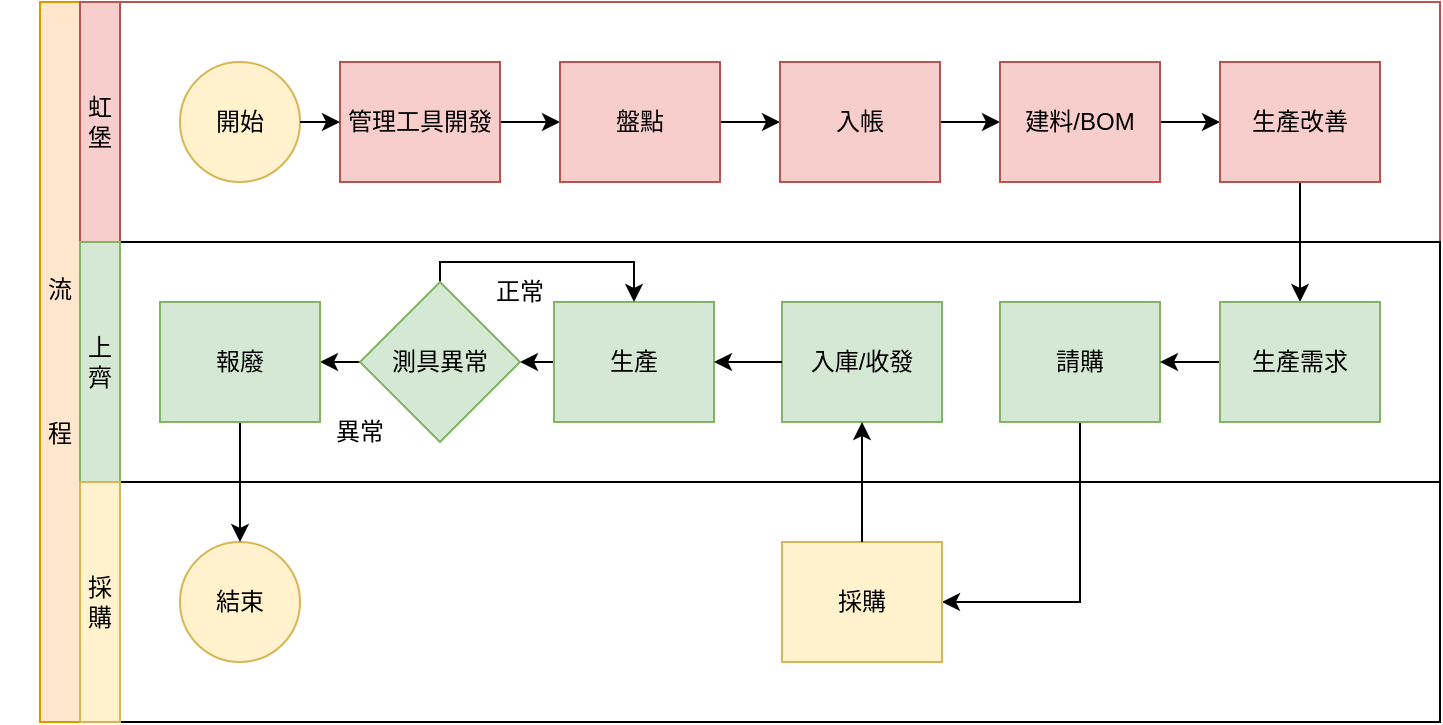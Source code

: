 <mxfile version="26.2.13">
  <diagram id="prtHgNgQTEPvFCAcTncT" name="測具管理流程">
    <mxGraphModel dx="788" dy="469" grid="1" gridSize="10" guides="1" tooltips="1" connect="1" arrows="1" fold="1" page="1" pageScale="1" pageWidth="827" pageHeight="1169" math="0" shadow="0">
      <root>
        <mxCell id="0" />
        <mxCell id="1" parent="0" />
        <mxCell id="dNxyNK7c78bLwvsdeMH5-19" value="" style="swimlane;html=1;childLayout=stackLayout;resizeParent=1;resizeParentMax=0;horizontal=0;startSize=20;horizontalStack=0;fillColor=#ffe6cc;strokeColor=#d79b00;" parent="1" vertex="1">
          <mxGeometry x="70" width="700" height="360" as="geometry" />
        </mxCell>
        <mxCell id="dNxyNK7c78bLwvsdeMH5-21" value="" style="swimlane;html=1;startSize=20;horizontal=0;fillColor=#f8cecc;strokeColor=#b85450;" parent="dNxyNK7c78bLwvsdeMH5-19" vertex="1">
          <mxGeometry x="20" width="680" height="120" as="geometry" />
        </mxCell>
        <mxCell id="L2ft9QLMv21xo7cT4s58-15" value="虹堡" style="text;html=1;align=center;verticalAlign=middle;whiteSpace=wrap;rounded=0;fillColor=#f8cecc;strokeColor=#b85450;" vertex="1" parent="dNxyNK7c78bLwvsdeMH5-21">
          <mxGeometry width="20" height="120" as="geometry" />
        </mxCell>
        <mxCell id="L2ft9QLMv21xo7cT4s58-18" value="Lane 3" style="swimlane;html=1;startSize=20;horizontal=0;" vertex="1" parent="dNxyNK7c78bLwvsdeMH5-19">
          <mxGeometry x="20" y="120" width="680" height="120" as="geometry">
            <mxRectangle x="20" y="240" width="430" height="30" as="alternateBounds" />
          </mxGeometry>
        </mxCell>
        <mxCell id="L2ft9QLMv21xo7cT4s58-22" value="上齊" style="text;html=1;align=center;verticalAlign=middle;whiteSpace=wrap;rounded=0;fillColor=#d5e8d4;strokeColor=#82b366;" vertex="1" parent="L2ft9QLMv21xo7cT4s58-18">
          <mxGeometry width="20" height="120" as="geometry" />
        </mxCell>
        <mxCell id="5UaB6JQAGh2B4dXYci5Y-14" value="流&lt;br&gt;&lt;br&gt;&lt;br&gt;&lt;br&gt;&lt;br&gt;程" style="text;html=1;align=center;verticalAlign=middle;whiteSpace=wrap;rounded=0;" vertex="1" parent="L2ft9QLMv21xo7cT4s58-18">
          <mxGeometry x="-40" y="45" width="60" height="30" as="geometry" />
        </mxCell>
        <mxCell id="L2ft9QLMv21xo7cT4s58-48" style="edgeStyle=orthogonalEdgeStyle;rounded=0;orthogonalLoop=1;jettySize=auto;html=1;entryX=0;entryY=0.5;entryDx=0;entryDy=0;" edge="1" parent="L2ft9QLMv21xo7cT4s58-18" source="dNxyNK7c78bLwvsdeMH5-26" target="L2ft9QLMv21xo7cT4s58-20">
          <mxGeometry relative="1" as="geometry" />
        </mxCell>
        <mxCell id="dNxyNK7c78bLwvsdeMH5-26" value="管理工具開發" style="rounded=0;whiteSpace=wrap;html=1;fontFamily=Helvetica;fontSize=12;align=center;fillColor=#f8cecc;strokeColor=#b85450;" parent="L2ft9QLMv21xo7cT4s58-18" vertex="1">
          <mxGeometry x="130" y="-90" width="80" height="60" as="geometry" />
        </mxCell>
        <mxCell id="dNxyNK7c78bLwvsdeMH5-23" value="開始" style="ellipse;whiteSpace=wrap;html=1;fillColor=#fff2cc;strokeColor=#d6b656;" parent="L2ft9QLMv21xo7cT4s58-18" vertex="1">
          <mxGeometry x="50" y="-90" width="60" height="60" as="geometry" />
        </mxCell>
        <mxCell id="L2ft9QLMv21xo7cT4s58-50" style="edgeStyle=orthogonalEdgeStyle;rounded=0;orthogonalLoop=1;jettySize=auto;html=1;entryX=0;entryY=0.5;entryDx=0;entryDy=0;" edge="1" parent="L2ft9QLMv21xo7cT4s58-18" source="L2ft9QLMv21xo7cT4s58-20" target="dNxyNK7c78bLwvsdeMH5-34">
          <mxGeometry relative="1" as="geometry" />
        </mxCell>
        <mxCell id="L2ft9QLMv21xo7cT4s58-20" value="盤點" style="rounded=0;whiteSpace=wrap;html=1;fontFamily=Helvetica;fontSize=12;align=center;fillColor=#f8cecc;strokeColor=#b85450;" vertex="1" parent="L2ft9QLMv21xo7cT4s58-18">
          <mxGeometry x="240" y="-90" width="80" height="60" as="geometry" />
        </mxCell>
        <mxCell id="L2ft9QLMv21xo7cT4s58-52" style="edgeStyle=orthogonalEdgeStyle;rounded=0;orthogonalLoop=1;jettySize=auto;html=1;entryX=0;entryY=0.5;entryDx=0;entryDy=0;" edge="1" parent="L2ft9QLMv21xo7cT4s58-18" source="dNxyNK7c78bLwvsdeMH5-34" target="L2ft9QLMv21xo7cT4s58-51">
          <mxGeometry relative="1" as="geometry" />
        </mxCell>
        <mxCell id="dNxyNK7c78bLwvsdeMH5-34" value="入帳" style="rounded=0;whiteSpace=wrap;html=1;fontFamily=Helvetica;fontSize=12;align=center;fillColor=#f8cecc;strokeColor=#b85450;" parent="L2ft9QLMv21xo7cT4s58-18" vertex="1">
          <mxGeometry x="350" y="-90" width="80" height="60" as="geometry" />
        </mxCell>
        <mxCell id="5UaB6JQAGh2B4dXYci5Y-5" style="edgeStyle=orthogonalEdgeStyle;rounded=0;orthogonalLoop=1;jettySize=auto;html=1;entryX=0;entryY=0.5;entryDx=0;entryDy=0;" edge="1" parent="L2ft9QLMv21xo7cT4s58-18" source="L2ft9QLMv21xo7cT4s58-51" target="5UaB6JQAGh2B4dXYci5Y-4">
          <mxGeometry relative="1" as="geometry" />
        </mxCell>
        <mxCell id="L2ft9QLMv21xo7cT4s58-51" value="建料/BOM" style="rounded=0;whiteSpace=wrap;html=1;fontFamily=Helvetica;fontSize=12;align=center;fillColor=#f8cecc;strokeColor=#b85450;" vertex="1" parent="L2ft9QLMv21xo7cT4s58-18">
          <mxGeometry x="460" y="-90" width="80" height="60" as="geometry" />
        </mxCell>
        <mxCell id="dNxyNK7c78bLwvsdeMH5-25" value="" style="edgeStyle=orthogonalEdgeStyle;rounded=0;orthogonalLoop=1;jettySize=auto;html=1;" parent="L2ft9QLMv21xo7cT4s58-18" edge="1">
          <mxGeometry relative="1" as="geometry">
            <mxPoint x="110" y="-60" as="sourcePoint" />
            <mxPoint x="130" y="-60" as="targetPoint" />
          </mxGeometry>
        </mxCell>
        <mxCell id="5UaB6JQAGh2B4dXYci5Y-32" style="edgeStyle=orthogonalEdgeStyle;rounded=0;orthogonalLoop=1;jettySize=auto;html=1;exitX=0;exitY=0.5;exitDx=0;exitDy=0;entryX=1;entryY=0.5;entryDx=0;entryDy=0;" edge="1" parent="L2ft9QLMv21xo7cT4s58-18" source="5UaB6JQAGh2B4dXYci5Y-9" target="5UaB6JQAGh2B4dXYci5Y-23">
          <mxGeometry relative="1" as="geometry" />
        </mxCell>
        <mxCell id="5UaB6JQAGh2B4dXYci5Y-9" value="生產" style="rounded=0;whiteSpace=wrap;html=1;fontFamily=Helvetica;fontSize=12;align=center;fillColor=#d5e8d4;strokeColor=#82b366;" vertex="1" parent="L2ft9QLMv21xo7cT4s58-18">
          <mxGeometry x="237" y="30" width="80" height="60" as="geometry" />
        </mxCell>
        <mxCell id="5UaB6JQAGh2B4dXYci5Y-3" value="入庫/收發" style="rounded=0;whiteSpace=wrap;html=1;fontFamily=Helvetica;fontSize=12;align=center;fillColor=#d5e8d4;strokeColor=#82b366;" vertex="1" parent="L2ft9QLMv21xo7cT4s58-18">
          <mxGeometry x="351" y="30" width="80" height="60" as="geometry" />
        </mxCell>
        <mxCell id="5UaB6JQAGh2B4dXYci5Y-10" style="edgeStyle=orthogonalEdgeStyle;rounded=0;orthogonalLoop=1;jettySize=auto;html=1;" edge="1" parent="L2ft9QLMv21xo7cT4s58-18" source="5UaB6JQAGh2B4dXYci5Y-3" target="5UaB6JQAGh2B4dXYci5Y-9">
          <mxGeometry relative="1" as="geometry" />
        </mxCell>
        <mxCell id="5UaB6JQAGh2B4dXYci5Y-31" style="edgeStyle=orthogonalEdgeStyle;rounded=0;orthogonalLoop=1;jettySize=auto;html=1;exitX=0;exitY=0.5;exitDx=0;exitDy=0;entryX=1;entryY=0.5;entryDx=0;entryDy=0;" edge="1" parent="L2ft9QLMv21xo7cT4s58-18" source="5UaB6JQAGh2B4dXYci5Y-23" target="5UaB6JQAGh2B4dXYci5Y-24">
          <mxGeometry relative="1" as="geometry" />
        </mxCell>
        <mxCell id="5UaB6JQAGh2B4dXYci5Y-33" style="edgeStyle=orthogonalEdgeStyle;rounded=0;orthogonalLoop=1;jettySize=auto;html=1;exitX=0.5;exitY=0;exitDx=0;exitDy=0;entryX=0.5;entryY=0;entryDx=0;entryDy=0;" edge="1" parent="L2ft9QLMv21xo7cT4s58-18" source="5UaB6JQAGh2B4dXYci5Y-23" target="5UaB6JQAGh2B4dXYci5Y-9">
          <mxGeometry relative="1" as="geometry">
            <Array as="points">
              <mxPoint x="180" y="10" />
              <mxPoint x="277" y="10" />
            </Array>
          </mxGeometry>
        </mxCell>
        <mxCell id="5UaB6JQAGh2B4dXYci5Y-23" value="測具異常" style="rhombus;whiteSpace=wrap;html=1;fillColor=#d5e8d4;strokeColor=#82b366;" vertex="1" parent="L2ft9QLMv21xo7cT4s58-18">
          <mxGeometry x="140" y="20" width="80" height="80" as="geometry" />
        </mxCell>
        <mxCell id="5UaB6JQAGh2B4dXYci5Y-27" value="正常" style="text;html=1;align=center;verticalAlign=middle;whiteSpace=wrap;rounded=0;" vertex="1" parent="L2ft9QLMv21xo7cT4s58-18">
          <mxGeometry x="190" y="10" width="60" height="30" as="geometry" />
        </mxCell>
        <mxCell id="5UaB6JQAGh2B4dXYci5Y-30" value="異常" style="text;html=1;align=center;verticalAlign=middle;whiteSpace=wrap;rounded=0;" vertex="1" parent="L2ft9QLMv21xo7cT4s58-18">
          <mxGeometry x="110" y="80" width="60" height="30" as="geometry" />
        </mxCell>
        <mxCell id="5UaB6JQAGh2B4dXYci5Y-6" style="edgeStyle=orthogonalEdgeStyle;rounded=0;orthogonalLoop=1;jettySize=auto;html=1;entryX=0.5;entryY=0;entryDx=0;entryDy=0;" edge="1" parent="L2ft9QLMv21xo7cT4s58-18" source="5UaB6JQAGh2B4dXYci5Y-4" target="L2ft9QLMv21xo7cT4s58-53">
          <mxGeometry relative="1" as="geometry" />
        </mxCell>
        <mxCell id="5UaB6JQAGh2B4dXYci5Y-17" style="edgeStyle=orthogonalEdgeStyle;rounded=0;orthogonalLoop=1;jettySize=auto;html=1;" edge="1" parent="L2ft9QLMv21xo7cT4s58-18" source="5UaB6JQAGh2B4dXYci5Y-2" target="5UaB6JQAGh2B4dXYci5Y-19">
          <mxGeometry relative="1" as="geometry">
            <mxPoint x="434" y="180" as="targetPoint" />
            <Array as="points">
              <mxPoint x="500" y="180" />
            </Array>
          </mxGeometry>
        </mxCell>
        <mxCell id="5UaB6JQAGh2B4dXYci5Y-2" value="請購" style="rounded=0;whiteSpace=wrap;html=1;fontFamily=Helvetica;fontSize=12;align=center;fillColor=#d5e8d4;strokeColor=#82b366;" vertex="1" parent="L2ft9QLMv21xo7cT4s58-18">
          <mxGeometry x="460" y="30" width="80" height="60" as="geometry" />
        </mxCell>
        <mxCell id="5UaB6JQAGh2B4dXYci5Y-7" style="edgeStyle=orthogonalEdgeStyle;rounded=0;orthogonalLoop=1;jettySize=auto;html=1;entryX=1;entryY=0.5;entryDx=0;entryDy=0;" edge="1" parent="L2ft9QLMv21xo7cT4s58-18" source="L2ft9QLMv21xo7cT4s58-53" target="5UaB6JQAGh2B4dXYci5Y-2">
          <mxGeometry relative="1" as="geometry" />
        </mxCell>
        <mxCell id="5UaB6JQAGh2B4dXYci5Y-19" value="採購" style="rounded=0;whiteSpace=wrap;html=1;fontFamily=Helvetica;fontSize=12;align=center;fillColor=#fff2cc;strokeColor=#d6b656;" vertex="1" parent="L2ft9QLMv21xo7cT4s58-18">
          <mxGeometry x="351" y="150" width="80" height="60" as="geometry" />
        </mxCell>
        <mxCell id="5UaB6JQAGh2B4dXYci5Y-34" value="結束" style="ellipse;whiteSpace=wrap;html=1;fillColor=#fff2cc;strokeColor=#d6b656;" vertex="1" parent="L2ft9QLMv21xo7cT4s58-18">
          <mxGeometry x="50" y="150" width="60" height="60" as="geometry" />
        </mxCell>
        <mxCell id="5UaB6JQAGh2B4dXYci5Y-20" style="edgeStyle=orthogonalEdgeStyle;rounded=0;orthogonalLoop=1;jettySize=auto;html=1;entryX=0.5;entryY=1;entryDx=0;entryDy=0;" edge="1" parent="L2ft9QLMv21xo7cT4s58-18" source="5UaB6JQAGh2B4dXYci5Y-19" target="5UaB6JQAGh2B4dXYci5Y-3">
          <mxGeometry relative="1" as="geometry" />
        </mxCell>
        <mxCell id="5UaB6JQAGh2B4dXYci5Y-35" style="edgeStyle=orthogonalEdgeStyle;rounded=0;orthogonalLoop=1;jettySize=auto;html=1;entryX=0.5;entryY=0;entryDx=0;entryDy=0;" edge="1" parent="L2ft9QLMv21xo7cT4s58-18" source="5UaB6JQAGh2B4dXYci5Y-24" target="5UaB6JQAGh2B4dXYci5Y-34">
          <mxGeometry relative="1" as="geometry" />
        </mxCell>
        <mxCell id="5UaB6JQAGh2B4dXYci5Y-4" value="生產改善" style="rounded=0;whiteSpace=wrap;html=1;fontFamily=Helvetica;fontSize=12;align=center;fillColor=#f8cecc;strokeColor=#b85450;" vertex="1" parent="L2ft9QLMv21xo7cT4s58-18">
          <mxGeometry x="570" y="-90" width="80" height="60" as="geometry" />
        </mxCell>
        <mxCell id="L2ft9QLMv21xo7cT4s58-53" value="生產需求" style="rounded=0;whiteSpace=wrap;html=1;fontFamily=Helvetica;fontSize=12;align=center;fillColor=#d5e8d4;strokeColor=#82b366;" vertex="1" parent="L2ft9QLMv21xo7cT4s58-18">
          <mxGeometry x="570" y="30" width="80" height="60" as="geometry" />
        </mxCell>
        <mxCell id="5UaB6JQAGh2B4dXYci5Y-24" value="報廢" style="rounded=0;whiteSpace=wrap;html=1;fontFamily=Helvetica;fontSize=12;align=center;fillColor=#d5e8d4;strokeColor=#82b366;" vertex="1" parent="L2ft9QLMv21xo7cT4s58-18">
          <mxGeometry x="40" y="30" width="80" height="60" as="geometry" />
        </mxCell>
        <mxCell id="dNxyNK7c78bLwvsdeMH5-22" value="Lane 3" style="swimlane;html=1;startSize=20;horizontal=0;" parent="dNxyNK7c78bLwvsdeMH5-19" vertex="1">
          <mxGeometry x="20" y="240" width="680" height="120" as="geometry">
            <mxRectangle x="20" y="240" width="430" height="30" as="alternateBounds" />
          </mxGeometry>
        </mxCell>
        <mxCell id="L2ft9QLMv21xo7cT4s58-17" value="採購" style="text;html=1;align=center;verticalAlign=middle;whiteSpace=wrap;rounded=0;fillColor=#fff2cc;strokeColor=#d6b656;" vertex="1" parent="dNxyNK7c78bLwvsdeMH5-22">
          <mxGeometry width="20" height="120" as="geometry" />
        </mxCell>
      </root>
    </mxGraphModel>
  </diagram>
</mxfile>
